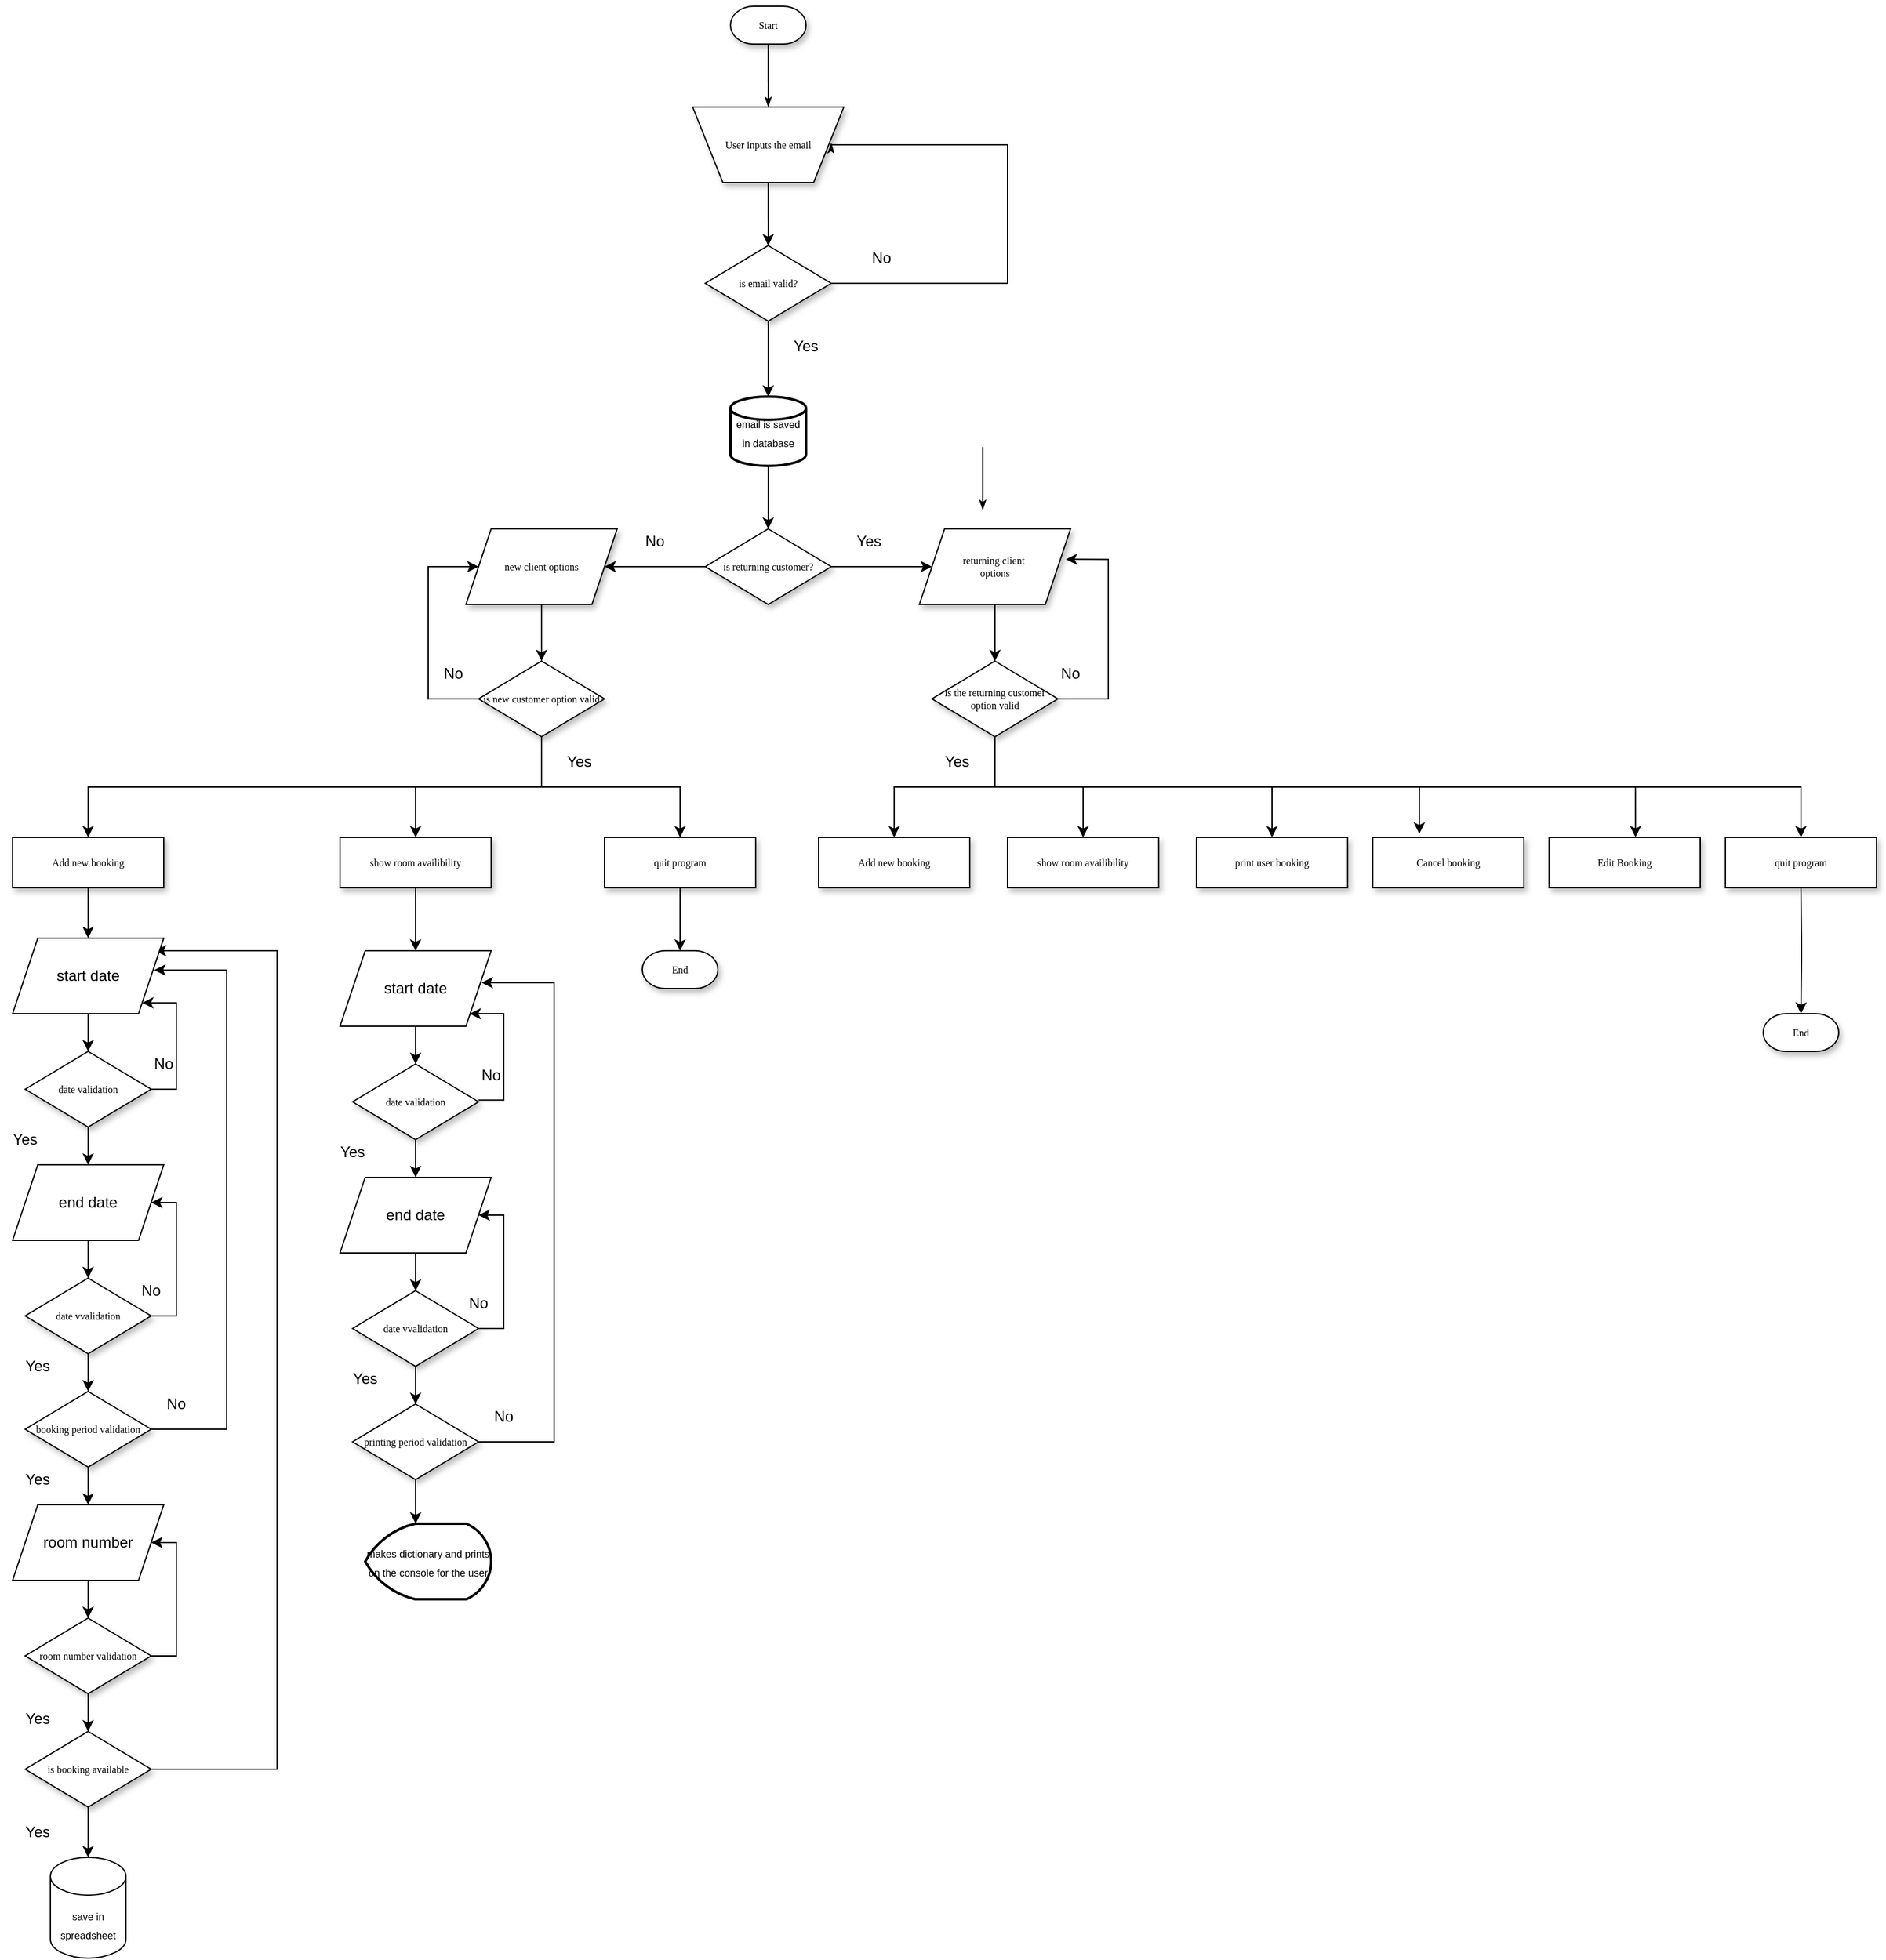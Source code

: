<mxfile version="14.9.4" type="github">
  <diagram name="Page-1" id="edf60f1a-56cd-e834-aa8a-f176f3a09ee4">
    <mxGraphModel dx="2081" dy="486" grid="1" gridSize="10" guides="1" tooltips="1" connect="1" arrows="1" fold="1" page="1" pageScale="1" pageWidth="1100" pageHeight="850" background="none" math="0" shadow="0">
      <root>
        <mxCell id="0" />
        <mxCell id="1" parent="0" />
        <mxCell id="KmHzGV0aC5s3RYFAU6T6-14" value="" style="edgeStyle=orthogonalEdgeStyle;rounded=0;orthogonalLoop=1;jettySize=auto;html=1;" edge="1" parent="1" source="60e70716793133e9-2" target="60e70716793133e9-7">
          <mxGeometry relative="1" as="geometry" />
        </mxCell>
        <mxCell id="60e70716793133e9-2" value="User inputs the email" style="shape=trapezoid;whiteSpace=wrap;html=1;rounded=0;shadow=1;labelBackgroundColor=none;strokeWidth=1;fontFamily=Verdana;fontSize=8;align=center;flipV=1;" parent="1" vertex="1">
          <mxGeometry x="460" y="90" width="120" height="60" as="geometry" />
        </mxCell>
        <mxCell id="60e70716793133e9-32" style="edgeStyle=orthogonalEdgeStyle;rounded=0;html=1;labelBackgroundColor=none;startSize=5;endArrow=classicThin;endFill=1;endSize=5;jettySize=auto;orthogonalLoop=1;strokeWidth=1;fontFamily=Verdana;fontSize=8;exitX=1;exitY=0.5;exitDx=0;exitDy=0;entryX=0.917;entryY=0.52;entryDx=0;entryDy=0;entryPerimeter=0;" parent="1" source="60e70716793133e9-7" target="60e70716793133e9-2" edge="1">
          <mxGeometry relative="1" as="geometry">
            <mxPoint x="770" y="230" as="sourcePoint" />
            <mxPoint x="690" y="120" as="targetPoint" />
            <Array as="points">
              <mxPoint x="710" y="230" />
              <mxPoint x="710" y="120" />
              <mxPoint x="570" y="120" />
            </Array>
          </mxGeometry>
        </mxCell>
        <mxCell id="KmHzGV0aC5s3RYFAU6T6-17" value="" style="edgeStyle=orthogonalEdgeStyle;rounded=0;orthogonalLoop=1;jettySize=auto;html=1;" edge="1" parent="1" source="60e70716793133e9-5" target="KmHzGV0aC5s3RYFAU6T6-16">
          <mxGeometry relative="1" as="geometry" />
        </mxCell>
        <mxCell id="KmHzGV0aC5s3RYFAU6T6-19" value="" style="edgeStyle=orthogonalEdgeStyle;rounded=0;orthogonalLoop=1;jettySize=auto;html=1;" edge="1" parent="1" source="60e70716793133e9-5" target="KmHzGV0aC5s3RYFAU6T6-18">
          <mxGeometry relative="1" as="geometry" />
        </mxCell>
        <mxCell id="60e70716793133e9-5" value="is returning customer?" style="rhombus;whiteSpace=wrap;html=1;rounded=0;shadow=1;labelBackgroundColor=none;strokeWidth=1;fontFamily=Verdana;fontSize=8;align=center;" parent="1" vertex="1">
          <mxGeometry x="470" y="425" width="100" height="60" as="geometry" />
        </mxCell>
        <mxCell id="KmHzGV0aC5s3RYFAU6T6-13" value="" style="edgeStyle=orthogonalEdgeStyle;rounded=0;orthogonalLoop=1;jettySize=auto;html=1;" edge="1" parent="1" source="60e70716793133e9-7" target="KmHzGV0aC5s3RYFAU6T6-3">
          <mxGeometry relative="1" as="geometry" />
        </mxCell>
        <mxCell id="60e70716793133e9-7" value="is email valid?" style="rhombus;whiteSpace=wrap;html=1;rounded=0;shadow=1;labelBackgroundColor=none;strokeWidth=1;fontFamily=Verdana;fontSize=8;align=center;" parent="1" vertex="1">
          <mxGeometry x="470" y="200" width="100" height="60" as="geometry" />
        </mxCell>
        <mxCell id="KmHzGV0aC5s3RYFAU6T6-25" style="edgeStyle=orthogonalEdgeStyle;rounded=0;orthogonalLoop=1;jettySize=auto;html=1;entryX=0.5;entryY=0;entryDx=0;entryDy=0;" edge="1" parent="1" source="60e70716793133e9-14" target="60e70716793133e9-16">
          <mxGeometry relative="1" as="geometry">
            <Array as="points">
              <mxPoint x="340" y="630" />
              <mxPoint x="-20" y="630" />
            </Array>
          </mxGeometry>
        </mxCell>
        <mxCell id="KmHzGV0aC5s3RYFAU6T6-28" style="edgeStyle=orthogonalEdgeStyle;rounded=0;orthogonalLoop=1;jettySize=auto;html=1;" edge="1" parent="1" source="60e70716793133e9-14" target="KmHzGV0aC5s3RYFAU6T6-27">
          <mxGeometry relative="1" as="geometry">
            <Array as="points">
              <mxPoint x="340" y="630" />
              <mxPoint x="450" y="630" />
            </Array>
          </mxGeometry>
        </mxCell>
        <mxCell id="KmHzGV0aC5s3RYFAU6T6-55" style="edgeStyle=orthogonalEdgeStyle;rounded=0;orthogonalLoop=1;jettySize=auto;html=1;entryX=0;entryY=0.5;entryDx=0;entryDy=0;" edge="1" parent="1" source="60e70716793133e9-14" target="KmHzGV0aC5s3RYFAU6T6-18">
          <mxGeometry relative="1" as="geometry">
            <mxPoint x="190" y="460" as="targetPoint" />
            <Array as="points">
              <mxPoint x="250" y="560" />
              <mxPoint x="250" y="455" />
            </Array>
          </mxGeometry>
        </mxCell>
        <mxCell id="KmHzGV0aC5s3RYFAU6T6-59" style="edgeStyle=orthogonalEdgeStyle;rounded=0;orthogonalLoop=1;jettySize=auto;html=1;" edge="1" parent="1" source="60e70716793133e9-14" target="KmHzGV0aC5s3RYFAU6T6-23">
          <mxGeometry relative="1" as="geometry" />
        </mxCell>
        <mxCell id="60e70716793133e9-14" value="is new customer option valid" style="rhombus;whiteSpace=wrap;html=1;rounded=0;shadow=1;labelBackgroundColor=none;strokeWidth=1;fontFamily=Verdana;fontSize=8;align=center;" parent="1" vertex="1">
          <mxGeometry x="290" y="530" width="100" height="60" as="geometry" />
        </mxCell>
        <mxCell id="KmHzGV0aC5s3RYFAU6T6-40" value="" style="edgeStyle=orthogonalEdgeStyle;rounded=0;orthogonalLoop=1;jettySize=auto;html=1;" edge="1" parent="1" source="60e70716793133e9-16" target="KmHzGV0aC5s3RYFAU6T6-36">
          <mxGeometry relative="1" as="geometry" />
        </mxCell>
        <mxCell id="60e70716793133e9-16" value="Add new booking" style="whiteSpace=wrap;html=1;rounded=0;shadow=1;labelBackgroundColor=none;strokeWidth=1;fontFamily=Verdana;fontSize=8;align=center;" parent="1" vertex="1">
          <mxGeometry x="-80" y="670" width="120" height="40" as="geometry" />
        </mxCell>
        <mxCell id="KmHzGV0aC5s3RYFAU6T6-32" style="edgeStyle=orthogonalEdgeStyle;rounded=0;orthogonalLoop=1;jettySize=auto;html=1;entryX=0.308;entryY=-0.072;entryDx=0;entryDy=0;entryPerimeter=0;" edge="1" parent="1" source="60e70716793133e9-17" target="60e70716793133e9-18">
          <mxGeometry relative="1" as="geometry">
            <Array as="points">
              <mxPoint x="700" y="630" />
              <mxPoint x="1037" y="630" />
            </Array>
          </mxGeometry>
        </mxCell>
        <mxCell id="KmHzGV0aC5s3RYFAU6T6-33" style="edgeStyle=orthogonalEdgeStyle;rounded=0;orthogonalLoop=1;jettySize=auto;html=1;entryX=0.572;entryY=-0.003;entryDx=0;entryDy=0;entryPerimeter=0;" edge="1" parent="1" source="60e70716793133e9-17" target="60e70716793133e9-27">
          <mxGeometry relative="1" as="geometry">
            <Array as="points">
              <mxPoint x="700" y="630" />
              <mxPoint x="1209" y="630" />
            </Array>
          </mxGeometry>
        </mxCell>
        <mxCell id="KmHzGV0aC5s3RYFAU6T6-34" style="edgeStyle=orthogonalEdgeStyle;rounded=0;orthogonalLoop=1;jettySize=auto;html=1;" edge="1" parent="1" source="60e70716793133e9-17" target="KmHzGV0aC5s3RYFAU6T6-24">
          <mxGeometry relative="1" as="geometry">
            <Array as="points">
              <mxPoint x="700" y="630" />
              <mxPoint x="920" y="630" />
            </Array>
          </mxGeometry>
        </mxCell>
        <mxCell id="KmHzGV0aC5s3RYFAU6T6-61" style="edgeStyle=orthogonalEdgeStyle;rounded=0;orthogonalLoop=1;jettySize=auto;html=1;" edge="1" parent="1" source="60e70716793133e9-17" target="KmHzGV0aC5s3RYFAU6T6-58">
          <mxGeometry relative="1" as="geometry" />
        </mxCell>
        <mxCell id="KmHzGV0aC5s3RYFAU6T6-62" style="edgeStyle=orthogonalEdgeStyle;rounded=0;orthogonalLoop=1;jettySize=auto;html=1;" edge="1" parent="1" source="60e70716793133e9-17" target="KmHzGV0aC5s3RYFAU6T6-57">
          <mxGeometry relative="1" as="geometry" />
        </mxCell>
        <mxCell id="KmHzGV0aC5s3RYFAU6T6-63" style="edgeStyle=orthogonalEdgeStyle;rounded=0;orthogonalLoop=1;jettySize=auto;html=1;" edge="1" parent="1" source="60e70716793133e9-17" target="KmHzGV0aC5s3RYFAU6T6-56">
          <mxGeometry relative="1" as="geometry">
            <Array as="points">
              <mxPoint x="700" y="630" />
              <mxPoint x="1340" y="630" />
            </Array>
          </mxGeometry>
        </mxCell>
        <mxCell id="KmHzGV0aC5s3RYFAU6T6-87" style="edgeStyle=orthogonalEdgeStyle;rounded=0;orthogonalLoop=1;jettySize=auto;html=1;entryX=0.969;entryY=0.403;entryDx=0;entryDy=0;entryPerimeter=0;" edge="1" parent="1" source="60e70716793133e9-17" target="KmHzGV0aC5s3RYFAU6T6-16">
          <mxGeometry relative="1" as="geometry">
            <Array as="points">
              <mxPoint x="790" y="560" />
              <mxPoint x="790" y="449" />
            </Array>
          </mxGeometry>
        </mxCell>
        <mxCell id="60e70716793133e9-17" value="is the returning customer option valid" style="rhombus;whiteSpace=wrap;html=1;rounded=0;shadow=1;labelBackgroundColor=none;strokeWidth=1;fontFamily=Verdana;fontSize=8;align=center;" parent="1" vertex="1">
          <mxGeometry x="650" y="530" width="100" height="60" as="geometry" />
        </mxCell>
        <mxCell id="60e70716793133e9-18" value="Cancel booking" style="whiteSpace=wrap;html=1;rounded=0;shadow=1;labelBackgroundColor=none;strokeWidth=1;fontFamily=Verdana;fontSize=8;align=center;" parent="1" vertex="1">
          <mxGeometry x="1000" y="670" width="120" height="40" as="geometry" />
        </mxCell>
        <mxCell id="KmHzGV0aC5s3RYFAU6T6-49" value="" style="edgeStyle=orthogonalEdgeStyle;rounded=0;orthogonalLoop=1;jettySize=auto;html=1;" edge="1" parent="1" source="60e70716793133e9-26" target="KmHzGV0aC5s3RYFAU6T6-48">
          <mxGeometry relative="1" as="geometry">
            <Array as="points">
              <mxPoint x="-20" y="1490" />
              <mxPoint x="-20" y="1490" />
            </Array>
          </mxGeometry>
        </mxCell>
        <mxCell id="KmHzGV0aC5s3RYFAU6T6-84" style="edgeStyle=orthogonalEdgeStyle;rounded=0;orthogonalLoop=1;jettySize=auto;html=1;" edge="1" parent="1" source="60e70716793133e9-26">
          <mxGeometry relative="1" as="geometry">
            <mxPoint x="33" y="760" as="targetPoint" />
            <Array as="points">
              <mxPoint x="130" y="1410" />
              <mxPoint x="130" y="760" />
              <mxPoint x="33" y="760" />
              <mxPoint x="33" y="757" />
              <mxPoint x="38" y="757" />
              <mxPoint x="38" y="760" />
            </Array>
          </mxGeometry>
        </mxCell>
        <mxCell id="60e70716793133e9-26" value="is booking available" style="rhombus;whiteSpace=wrap;html=1;rounded=0;shadow=1;labelBackgroundColor=none;strokeWidth=1;fontFamily=Verdana;fontSize=8;align=center;" parent="1" vertex="1">
          <mxGeometry x="-70" y="1380" width="100" height="60" as="geometry" />
        </mxCell>
        <mxCell id="60e70716793133e9-27" value="Edit Booking" style="whiteSpace=wrap;html=1;rounded=0;shadow=1;labelBackgroundColor=none;strokeWidth=1;fontFamily=Verdana;fontSize=8;align=center;" parent="1" vertex="1">
          <mxGeometry x="1140" y="670" width="120" height="40" as="geometry" />
        </mxCell>
        <mxCell id="60e70716793133e9-30" value="End" style="strokeWidth=1;html=1;shape=mxgraph.flowchart.terminator;whiteSpace=wrap;rounded=0;shadow=1;labelBackgroundColor=none;fontFamily=Verdana;fontSize=8;align=center;" parent="1" vertex="1">
          <mxGeometry x="420" y="760" width="60" height="30" as="geometry" />
        </mxCell>
        <mxCell id="KmHzGV0aC5s3RYFAU6T6-15" value="" style="edgeStyle=orthogonalEdgeStyle;rounded=0;orthogonalLoop=1;jettySize=auto;html=1;" edge="1" parent="1" source="KmHzGV0aC5s3RYFAU6T6-3" target="60e70716793133e9-5">
          <mxGeometry relative="1" as="geometry" />
        </mxCell>
        <mxCell id="KmHzGV0aC5s3RYFAU6T6-3" value="&lt;font style=&quot;font-size: 8px&quot;&gt;email is saved in database&lt;/font&gt;" style="strokeWidth=2;html=1;shape=mxgraph.flowchart.database;whiteSpace=wrap;" vertex="1" parent="1">
          <mxGeometry x="490" y="320" width="60" height="55" as="geometry" />
        </mxCell>
        <mxCell id="KmHzGV0aC5s3RYFAU6T6-4" style="edgeStyle=orthogonalEdgeStyle;rounded=0;html=1;labelBackgroundColor=none;startSize=5;endArrow=classicThin;endFill=1;endSize=5;jettySize=auto;orthogonalLoop=1;strokeWidth=1;fontFamily=Verdana;fontSize=8" edge="1" parent="1">
          <mxGeometry relative="1" as="geometry">
            <mxPoint x="690.31" y="360" as="sourcePoint" />
            <mxPoint x="690.0" y="409.97" as="targetPoint" />
            <Array as="points">
              <mxPoint x="689.69" y="409.97" />
              <mxPoint x="689.69" y="409.97" />
            </Array>
          </mxGeometry>
        </mxCell>
        <mxCell id="KmHzGV0aC5s3RYFAU6T6-6" value="Start" style="strokeWidth=1;html=1;shape=mxgraph.flowchart.terminator;whiteSpace=wrap;rounded=0;shadow=1;labelBackgroundColor=none;fontFamily=Verdana;fontSize=8;align=center;" vertex="1" parent="1">
          <mxGeometry x="490" y="10" width="60" height="30" as="geometry" />
        </mxCell>
        <mxCell id="KmHzGV0aC5s3RYFAU6T6-8" style="edgeStyle=orthogonalEdgeStyle;rounded=0;html=1;labelBackgroundColor=none;startSize=5;endArrow=classicThin;endFill=1;endSize=5;jettySize=auto;orthogonalLoop=1;strokeWidth=1;fontFamily=Verdana;fontSize=8" edge="1" parent="1">
          <mxGeometry relative="1" as="geometry">
            <mxPoint x="519.97" y="40" as="sourcePoint" />
            <mxPoint x="519.66" y="89.97" as="targetPoint" />
            <Array as="points">
              <mxPoint x="519.35" y="89.97" />
              <mxPoint x="519.35" y="89.97" />
            </Array>
          </mxGeometry>
        </mxCell>
        <mxCell id="KmHzGV0aC5s3RYFAU6T6-9" style="edgeStyle=orthogonalEdgeStyle;rounded=0;html=1;labelBackgroundColor=none;startSize=5;endArrow=classicThin;endFill=1;endSize=5;jettySize=auto;orthogonalLoop=1;strokeWidth=1;fontFamily=Verdana;fontSize=8" edge="1" parent="1">
          <mxGeometry relative="1" as="geometry">
            <mxPoint x="519.97" y="150" as="sourcePoint" />
            <mxPoint x="519.66" y="199.97" as="targetPoint" />
            <Array as="points">
              <mxPoint x="519.35" y="199.97" />
              <mxPoint x="519.35" y="199.97" />
            </Array>
          </mxGeometry>
        </mxCell>
        <mxCell id="KmHzGV0aC5s3RYFAU6T6-22" value="" style="edgeStyle=orthogonalEdgeStyle;rounded=0;orthogonalLoop=1;jettySize=auto;html=1;" edge="1" parent="1" source="KmHzGV0aC5s3RYFAU6T6-16" target="60e70716793133e9-17">
          <mxGeometry relative="1" as="geometry" />
        </mxCell>
        <mxCell id="KmHzGV0aC5s3RYFAU6T6-16" value="returning client&amp;nbsp;&lt;br&gt;options" style="shape=parallelogram;perimeter=parallelogramPerimeter;whiteSpace=wrap;html=1;fixedSize=1;rounded=0;shadow=1;fontFamily=Verdana;fontSize=8;strokeWidth=1;" vertex="1" parent="1">
          <mxGeometry x="640" y="425" width="120" height="60" as="geometry" />
        </mxCell>
        <mxCell id="KmHzGV0aC5s3RYFAU6T6-21" value="" style="edgeStyle=orthogonalEdgeStyle;rounded=0;orthogonalLoop=1;jettySize=auto;html=1;" edge="1" parent="1" source="KmHzGV0aC5s3RYFAU6T6-18" target="60e70716793133e9-14">
          <mxGeometry relative="1" as="geometry" />
        </mxCell>
        <mxCell id="KmHzGV0aC5s3RYFAU6T6-18" value="new client options" style="shape=parallelogram;perimeter=parallelogramPerimeter;whiteSpace=wrap;html=1;fixedSize=1;rounded=0;shadow=1;fontFamily=Verdana;fontSize=8;strokeWidth=1;" vertex="1" parent="1">
          <mxGeometry x="280" y="425" width="120" height="60" as="geometry" />
        </mxCell>
        <mxCell id="KmHzGV0aC5s3RYFAU6T6-108" value="" style="edgeStyle=orthogonalEdgeStyle;rounded=0;orthogonalLoop=1;jettySize=auto;html=1;" edge="1" parent="1" source="KmHzGV0aC5s3RYFAU6T6-23" target="KmHzGV0aC5s3RYFAU6T6-97">
          <mxGeometry relative="1" as="geometry" />
        </mxCell>
        <mxCell id="KmHzGV0aC5s3RYFAU6T6-23" value="show room availibility" style="whiteSpace=wrap;html=1;rounded=0;shadow=1;labelBackgroundColor=none;strokeWidth=1;fontFamily=Verdana;fontSize=8;align=center;" vertex="1" parent="1">
          <mxGeometry x="179.97" y="670" width="120" height="40" as="geometry" />
        </mxCell>
        <mxCell id="KmHzGV0aC5s3RYFAU6T6-24" value="print user booking" style="whiteSpace=wrap;html=1;rounded=0;shadow=1;labelBackgroundColor=none;strokeWidth=1;fontFamily=Verdana;fontSize=8;align=center;" vertex="1" parent="1">
          <mxGeometry x="860" y="670" width="120" height="40" as="geometry" />
        </mxCell>
        <mxCell id="KmHzGV0aC5s3RYFAU6T6-39" value="" style="edgeStyle=orthogonalEdgeStyle;rounded=0;orthogonalLoop=1;jettySize=auto;html=1;" edge="1" parent="1" source="KmHzGV0aC5s3RYFAU6T6-27" target="60e70716793133e9-30">
          <mxGeometry relative="1" as="geometry" />
        </mxCell>
        <mxCell id="KmHzGV0aC5s3RYFAU6T6-27" value="quit program" style="whiteSpace=wrap;html=1;rounded=0;shadow=1;labelBackgroundColor=none;strokeWidth=1;fontFamily=Verdana;fontSize=8;align=center;" vertex="1" parent="1">
          <mxGeometry x="390" y="670" width="120" height="40" as="geometry" />
        </mxCell>
        <mxCell id="KmHzGV0aC5s3RYFAU6T6-66" style="edgeStyle=orthogonalEdgeStyle;rounded=0;orthogonalLoop=1;jettySize=auto;html=1;" edge="1" parent="1" source="KmHzGV0aC5s3RYFAU6T6-36" target="KmHzGV0aC5s3RYFAU6T6-50">
          <mxGeometry relative="1" as="geometry" />
        </mxCell>
        <mxCell id="KmHzGV0aC5s3RYFAU6T6-36" value="start date" style="shape=parallelogram;perimeter=parallelogramPerimeter;whiteSpace=wrap;html=1;fixedSize=1;" vertex="1" parent="1">
          <mxGeometry x="-80" y="750" width="120" height="60" as="geometry" />
        </mxCell>
        <mxCell id="KmHzGV0aC5s3RYFAU6T6-68" value="" style="edgeStyle=orthogonalEdgeStyle;rounded=0;orthogonalLoop=1;jettySize=auto;html=1;" edge="1" parent="1" source="KmHzGV0aC5s3RYFAU6T6-37" target="KmHzGV0aC5s3RYFAU6T6-51">
          <mxGeometry relative="1" as="geometry" />
        </mxCell>
        <mxCell id="KmHzGV0aC5s3RYFAU6T6-37" value="end date" style="shape=parallelogram;perimeter=parallelogramPerimeter;whiteSpace=wrap;html=1;fixedSize=1;" vertex="1" parent="1">
          <mxGeometry x="-80" y="930" width="120" height="60" as="geometry" />
        </mxCell>
        <mxCell id="KmHzGV0aC5s3RYFAU6T6-72" value="" style="edgeStyle=orthogonalEdgeStyle;rounded=0;orthogonalLoop=1;jettySize=auto;html=1;" edge="1" parent="1" source="KmHzGV0aC5s3RYFAU6T6-38" target="KmHzGV0aC5s3RYFAU6T6-70">
          <mxGeometry relative="1" as="geometry" />
        </mxCell>
        <mxCell id="KmHzGV0aC5s3RYFAU6T6-38" value="room number" style="shape=parallelogram;perimeter=parallelogramPerimeter;whiteSpace=wrap;html=1;fixedSize=1;" vertex="1" parent="1">
          <mxGeometry x="-80" y="1200" width="120" height="60" as="geometry" />
        </mxCell>
        <mxCell id="KmHzGV0aC5s3RYFAU6T6-45" value="No" style="text;html=1;strokeColor=none;fillColor=none;align=center;verticalAlign=middle;whiteSpace=wrap;rounded=0;" vertex="1" parent="1">
          <mxGeometry x="590" y="200" width="40" height="20" as="geometry" />
        </mxCell>
        <mxCell id="KmHzGV0aC5s3RYFAU6T6-46" value="No" style="text;html=1;strokeColor=none;fillColor=none;align=center;verticalAlign=middle;whiteSpace=wrap;rounded=0;" vertex="1" parent="1">
          <mxGeometry x="20" y="840" width="40" height="20" as="geometry" />
        </mxCell>
        <mxCell id="KmHzGV0aC5s3RYFAU6T6-47" value="Yes" style="text;html=1;strokeColor=none;fillColor=none;align=center;verticalAlign=middle;whiteSpace=wrap;rounded=0;" vertex="1" parent="1">
          <mxGeometry x="-80" y="1450" width="40" height="20" as="geometry" />
        </mxCell>
        <mxCell id="KmHzGV0aC5s3RYFAU6T6-48" value="&lt;font style=&quot;font-size: 8px&quot;&gt;save in spreadsheet&lt;/font&gt;" style="shape=cylinder3;whiteSpace=wrap;html=1;boundedLbl=1;backgroundOutline=1;size=15;" vertex="1" parent="1">
          <mxGeometry x="-50" y="1480" width="60" height="80" as="geometry" />
        </mxCell>
        <mxCell id="KmHzGV0aC5s3RYFAU6T6-69" value="" style="edgeStyle=orthogonalEdgeStyle;rounded=0;orthogonalLoop=1;jettySize=auto;html=1;" edge="1" parent="1" source="KmHzGV0aC5s3RYFAU6T6-51" target="KmHzGV0aC5s3RYFAU6T6-52">
          <mxGeometry relative="1" as="geometry" />
        </mxCell>
        <mxCell id="KmHzGV0aC5s3RYFAU6T6-51" value="date vvalidation" style="rhombus;whiteSpace=wrap;html=1;rounded=0;shadow=1;labelBackgroundColor=none;strokeWidth=1;fontFamily=Verdana;fontSize=8;align=center;" vertex="1" parent="1">
          <mxGeometry x="-70" y="1020" width="100" height="60" as="geometry" />
        </mxCell>
        <mxCell id="KmHzGV0aC5s3RYFAU6T6-71" value="" style="edgeStyle=orthogonalEdgeStyle;rounded=0;orthogonalLoop=1;jettySize=auto;html=1;" edge="1" parent="1" source="KmHzGV0aC5s3RYFAU6T6-52" target="KmHzGV0aC5s3RYFAU6T6-38">
          <mxGeometry relative="1" as="geometry" />
        </mxCell>
        <mxCell id="KmHzGV0aC5s3RYFAU6T6-85" style="edgeStyle=orthogonalEdgeStyle;rounded=0;orthogonalLoop=1;jettySize=auto;html=1;entryX=0.937;entryY=0.423;entryDx=0;entryDy=0;entryPerimeter=0;" edge="1" parent="1" source="KmHzGV0aC5s3RYFAU6T6-52" target="KmHzGV0aC5s3RYFAU6T6-36">
          <mxGeometry relative="1" as="geometry">
            <mxPoint x="90" y="890" as="targetPoint" />
            <Array as="points">
              <mxPoint x="90" y="1140" />
              <mxPoint x="90" y="775" />
            </Array>
          </mxGeometry>
        </mxCell>
        <mxCell id="KmHzGV0aC5s3RYFAU6T6-52" value="booking period validation" style="rhombus;whiteSpace=wrap;html=1;rounded=0;shadow=1;labelBackgroundColor=none;strokeWidth=1;fontFamily=Verdana;fontSize=8;align=center;" vertex="1" parent="1">
          <mxGeometry x="-70" y="1110" width="100" height="60" as="geometry" />
        </mxCell>
        <mxCell id="KmHzGV0aC5s3RYFAU6T6-67" style="edgeStyle=orthogonalEdgeStyle;rounded=0;orthogonalLoop=1;jettySize=auto;html=1;" edge="1" parent="1" source="KmHzGV0aC5s3RYFAU6T6-50" target="KmHzGV0aC5s3RYFAU6T6-37">
          <mxGeometry relative="1" as="geometry" />
        </mxCell>
        <mxCell id="KmHzGV0aC5s3RYFAU6T6-79" style="edgeStyle=orthogonalEdgeStyle;rounded=0;orthogonalLoop=1;jettySize=auto;html=1;entryX=1;entryY=1;entryDx=0;entryDy=0;exitX=1;exitY=0.5;exitDx=0;exitDy=0;" edge="1" parent="1" source="KmHzGV0aC5s3RYFAU6T6-50" target="KmHzGV0aC5s3RYFAU6T6-36">
          <mxGeometry relative="1" as="geometry">
            <mxPoint x="210" y="780" as="targetPoint" />
            <Array as="points">
              <mxPoint x="50" y="870" />
              <mxPoint x="50" y="801" />
            </Array>
          </mxGeometry>
        </mxCell>
        <mxCell id="KmHzGV0aC5s3RYFAU6T6-50" value="date validation" style="rhombus;whiteSpace=wrap;html=1;rounded=0;shadow=1;labelBackgroundColor=none;strokeWidth=1;fontFamily=Verdana;fontSize=8;align=center;" vertex="1" parent="1">
          <mxGeometry x="-70" y="840" width="100" height="60" as="geometry" />
        </mxCell>
        <mxCell id="KmHzGV0aC5s3RYFAU6T6-56" value="quit program" style="whiteSpace=wrap;html=1;rounded=0;shadow=1;labelBackgroundColor=none;strokeWidth=1;fontFamily=Verdana;fontSize=8;align=center;" vertex="1" parent="1">
          <mxGeometry x="1280" y="670" width="120" height="40" as="geometry" />
        </mxCell>
        <mxCell id="KmHzGV0aC5s3RYFAU6T6-57" value="show room availibility" style="whiteSpace=wrap;html=1;rounded=0;shadow=1;labelBackgroundColor=none;strokeWidth=1;fontFamily=Verdana;fontSize=8;align=center;" vertex="1" parent="1">
          <mxGeometry x="710" y="670" width="120" height="40" as="geometry" />
        </mxCell>
        <mxCell id="KmHzGV0aC5s3RYFAU6T6-58" value="Add new booking" style="whiteSpace=wrap;html=1;rounded=0;shadow=1;labelBackgroundColor=none;strokeWidth=1;fontFamily=Verdana;fontSize=8;align=center;" vertex="1" parent="1">
          <mxGeometry x="560" y="670" width="120" height="40" as="geometry" />
        </mxCell>
        <mxCell id="KmHzGV0aC5s3RYFAU6T6-64" value="End" style="strokeWidth=1;html=1;shape=mxgraph.flowchart.terminator;whiteSpace=wrap;rounded=0;shadow=1;labelBackgroundColor=none;fontFamily=Verdana;fontSize=8;align=center;" vertex="1" parent="1">
          <mxGeometry x="1310" y="810" width="60" height="30" as="geometry" />
        </mxCell>
        <mxCell id="KmHzGV0aC5s3RYFAU6T6-65" value="" style="edgeStyle=orthogonalEdgeStyle;rounded=0;orthogonalLoop=1;jettySize=auto;html=1;" edge="1" parent="1" target="KmHzGV0aC5s3RYFAU6T6-64">
          <mxGeometry relative="1" as="geometry">
            <mxPoint x="1340" y="710" as="sourcePoint" />
          </mxGeometry>
        </mxCell>
        <mxCell id="KmHzGV0aC5s3RYFAU6T6-73" value="" style="edgeStyle=orthogonalEdgeStyle;rounded=0;orthogonalLoop=1;jettySize=auto;html=1;" edge="1" parent="1" source="KmHzGV0aC5s3RYFAU6T6-70" target="60e70716793133e9-26">
          <mxGeometry relative="1" as="geometry" />
        </mxCell>
        <mxCell id="KmHzGV0aC5s3RYFAU6T6-70" value="room number validation" style="rhombus;whiteSpace=wrap;html=1;rounded=0;shadow=1;labelBackgroundColor=none;strokeWidth=1;fontFamily=Verdana;fontSize=8;align=center;" vertex="1" parent="1">
          <mxGeometry x="-70" y="1290" width="100" height="60" as="geometry" />
        </mxCell>
        <mxCell id="KmHzGV0aC5s3RYFAU6T6-74" value="Yes" style="text;html=1;strokeColor=none;fillColor=none;align=center;verticalAlign=middle;whiteSpace=wrap;rounded=0;" vertex="1" parent="1">
          <mxGeometry x="-80" y="1360" width="40" height="20" as="geometry" />
        </mxCell>
        <mxCell id="KmHzGV0aC5s3RYFAU6T6-75" value="Yes" style="text;html=1;strokeColor=none;fillColor=none;align=center;verticalAlign=middle;whiteSpace=wrap;rounded=0;" vertex="1" parent="1">
          <mxGeometry x="-80" y="1170" width="40" height="20" as="geometry" />
        </mxCell>
        <mxCell id="KmHzGV0aC5s3RYFAU6T6-76" value="Yes" style="text;html=1;strokeColor=none;fillColor=none;align=center;verticalAlign=middle;whiteSpace=wrap;rounded=0;" vertex="1" parent="1">
          <mxGeometry x="-80" y="1080" width="40" height="20" as="geometry" />
        </mxCell>
        <mxCell id="KmHzGV0aC5s3RYFAU6T6-77" value="Yes" style="text;html=1;strokeColor=none;fillColor=none;align=center;verticalAlign=middle;whiteSpace=wrap;rounded=0;" vertex="1" parent="1">
          <mxGeometry x="-90" y="900" width="40" height="20" as="geometry" />
        </mxCell>
        <mxCell id="KmHzGV0aC5s3RYFAU6T6-80" style="edgeStyle=orthogonalEdgeStyle;rounded=0;orthogonalLoop=1;jettySize=auto;html=1;entryX=1;entryY=0.5;entryDx=0;entryDy=0;" edge="1" parent="1">
          <mxGeometry relative="1" as="geometry">
            <mxPoint x="30" y="960" as="targetPoint" />
            <mxPoint x="30" y="1050" as="sourcePoint" />
            <Array as="points">
              <mxPoint x="50" y="1050" />
              <mxPoint x="50" y="960" />
            </Array>
          </mxGeometry>
        </mxCell>
        <mxCell id="KmHzGV0aC5s3RYFAU6T6-81" value="No" style="text;html=1;strokeColor=none;fillColor=none;align=center;verticalAlign=middle;whiteSpace=wrap;rounded=0;" vertex="1" parent="1">
          <mxGeometry x="10" y="1020" width="40" height="20" as="geometry" />
        </mxCell>
        <mxCell id="KmHzGV0aC5s3RYFAU6T6-82" style="edgeStyle=orthogonalEdgeStyle;rounded=0;orthogonalLoop=1;jettySize=auto;html=1;entryX=1;entryY=0.5;entryDx=0;entryDy=0;exitX=1;exitY=0.5;exitDx=0;exitDy=0;" edge="1" parent="1">
          <mxGeometry relative="1" as="geometry">
            <mxPoint x="30.0" y="1229.98" as="targetPoint" />
            <mxPoint x="30.0" y="1319.98" as="sourcePoint" />
            <Array as="points">
              <mxPoint x="50.0" y="1319.98" />
              <mxPoint x="50.0" y="1229.98" />
            </Array>
          </mxGeometry>
        </mxCell>
        <mxCell id="KmHzGV0aC5s3RYFAU6T6-88" value="No" style="text;html=1;strokeColor=none;fillColor=none;align=center;verticalAlign=middle;whiteSpace=wrap;rounded=0;" vertex="1" parent="1">
          <mxGeometry x="250" y="530" width="40" height="20" as="geometry" />
        </mxCell>
        <mxCell id="KmHzGV0aC5s3RYFAU6T6-89" value="No" style="text;html=1;strokeColor=none;fillColor=none;align=center;verticalAlign=middle;whiteSpace=wrap;rounded=0;" vertex="1" parent="1">
          <mxGeometry x="740" y="530" width="40" height="20" as="geometry" />
        </mxCell>
        <mxCell id="KmHzGV0aC5s3RYFAU6T6-90" value="Yes" style="text;html=1;strokeColor=none;fillColor=none;align=center;verticalAlign=middle;whiteSpace=wrap;rounded=0;" vertex="1" parent="1">
          <mxGeometry x="350" y="600" width="40" height="20" as="geometry" />
        </mxCell>
        <mxCell id="KmHzGV0aC5s3RYFAU6T6-92" value="Yes" style="text;html=1;strokeColor=none;fillColor=none;align=center;verticalAlign=middle;whiteSpace=wrap;rounded=0;" vertex="1" parent="1">
          <mxGeometry x="650" y="600" width="40" height="20" as="geometry" />
        </mxCell>
        <mxCell id="KmHzGV0aC5s3RYFAU6T6-93" value="No" style="text;html=1;strokeColor=none;fillColor=none;align=center;verticalAlign=middle;whiteSpace=wrap;rounded=0;" vertex="1" parent="1">
          <mxGeometry x="410" y="425" width="40" height="20" as="geometry" />
        </mxCell>
        <mxCell id="KmHzGV0aC5s3RYFAU6T6-94" value="Yes" style="text;html=1;strokeColor=none;fillColor=none;align=center;verticalAlign=middle;whiteSpace=wrap;rounded=0;" vertex="1" parent="1">
          <mxGeometry x="580" y="425" width="40" height="20" as="geometry" />
        </mxCell>
        <mxCell id="KmHzGV0aC5s3RYFAU6T6-95" value="Yes" style="text;html=1;strokeColor=none;fillColor=none;align=center;verticalAlign=middle;whiteSpace=wrap;rounded=0;" vertex="1" parent="1">
          <mxGeometry x="530" y="270" width="40" height="20" as="geometry" />
        </mxCell>
        <mxCell id="KmHzGV0aC5s3RYFAU6T6-96" style="edgeStyle=orthogonalEdgeStyle;rounded=0;orthogonalLoop=1;jettySize=auto;html=1;" edge="1" parent="1" source="KmHzGV0aC5s3RYFAU6T6-97" target="KmHzGV0aC5s3RYFAU6T6-103">
          <mxGeometry relative="1" as="geometry" />
        </mxCell>
        <mxCell id="KmHzGV0aC5s3RYFAU6T6-97" value="start date" style="shape=parallelogram;perimeter=parallelogramPerimeter;whiteSpace=wrap;html=1;fixedSize=1;" vertex="1" parent="1">
          <mxGeometry x="179.97" y="760" width="120" height="60" as="geometry" />
        </mxCell>
        <mxCell id="KmHzGV0aC5s3RYFAU6T6-98" value="" style="edgeStyle=orthogonalEdgeStyle;rounded=0;orthogonalLoop=1;jettySize=auto;html=1;" edge="1" parent="1" source="KmHzGV0aC5s3RYFAU6T6-99">
          <mxGeometry relative="1" as="geometry">
            <mxPoint x="240.004" y="1030.021" as="targetPoint" />
          </mxGeometry>
        </mxCell>
        <mxCell id="KmHzGV0aC5s3RYFAU6T6-99" value="end date" style="shape=parallelogram;perimeter=parallelogramPerimeter;whiteSpace=wrap;html=1;fixedSize=1;" vertex="1" parent="1">
          <mxGeometry x="179.97" y="940" width="120" height="60" as="geometry" />
        </mxCell>
        <mxCell id="KmHzGV0aC5s3RYFAU6T6-100" style="edgeStyle=orthogonalEdgeStyle;rounded=0;orthogonalLoop=1;jettySize=auto;html=1;entryX=0.937;entryY=0.423;entryDx=0;entryDy=0;entryPerimeter=0;" edge="1" parent="1" source="KmHzGV0aC5s3RYFAU6T6-101" target="KmHzGV0aC5s3RYFAU6T6-97">
          <mxGeometry relative="1" as="geometry">
            <mxPoint x="349.97" y="900" as="targetPoint" />
            <Array as="points">
              <mxPoint x="349.97" y="1150" />
              <mxPoint x="349.97" y="785" />
            </Array>
          </mxGeometry>
        </mxCell>
        <mxCell id="KmHzGV0aC5s3RYFAU6T6-114" value="" style="edgeStyle=orthogonalEdgeStyle;rounded=0;orthogonalLoop=1;jettySize=auto;html=1;" edge="1" parent="1" source="KmHzGV0aC5s3RYFAU6T6-101">
          <mxGeometry relative="1" as="geometry">
            <mxPoint x="240.034" y="1215" as="targetPoint" />
          </mxGeometry>
        </mxCell>
        <mxCell id="KmHzGV0aC5s3RYFAU6T6-101" value="printing period validation" style="rhombus;whiteSpace=wrap;html=1;rounded=0;shadow=1;labelBackgroundColor=none;strokeWidth=1;fontFamily=Verdana;fontSize=8;align=center;" vertex="1" parent="1">
          <mxGeometry x="189.97" y="1120" width="100" height="60" as="geometry" />
        </mxCell>
        <mxCell id="KmHzGV0aC5s3RYFAU6T6-102" style="edgeStyle=orthogonalEdgeStyle;rounded=0;orthogonalLoop=1;jettySize=auto;html=1;" edge="1" parent="1" source="KmHzGV0aC5s3RYFAU6T6-103" target="KmHzGV0aC5s3RYFAU6T6-99">
          <mxGeometry relative="1" as="geometry" />
        </mxCell>
        <mxCell id="KmHzGV0aC5s3RYFAU6T6-103" value="date validation" style="rhombus;whiteSpace=wrap;html=1;rounded=0;shadow=1;labelBackgroundColor=none;strokeWidth=1;fontFamily=Verdana;fontSize=8;align=center;" vertex="1" parent="1">
          <mxGeometry x="189.97" y="850" width="100" height="60" as="geometry" />
        </mxCell>
        <mxCell id="KmHzGV0aC5s3RYFAU6T6-104" value="Yes" style="text;html=1;strokeColor=none;fillColor=none;align=center;verticalAlign=middle;whiteSpace=wrap;rounded=0;" vertex="1" parent="1">
          <mxGeometry x="179.97" y="1090" width="40" height="20" as="geometry" />
        </mxCell>
        <mxCell id="KmHzGV0aC5s3RYFAU6T6-105" value="Yes" style="text;html=1;strokeColor=none;fillColor=none;align=center;verticalAlign=middle;whiteSpace=wrap;rounded=0;" vertex="1" parent="1">
          <mxGeometry x="169.97" y="910" width="40" height="20" as="geometry" />
        </mxCell>
        <mxCell id="KmHzGV0aC5s3RYFAU6T6-106" style="edgeStyle=orthogonalEdgeStyle;rounded=0;orthogonalLoop=1;jettySize=auto;html=1;entryX=1;entryY=0.5;entryDx=0;entryDy=0;" edge="1" parent="1">
          <mxGeometry relative="1" as="geometry">
            <mxPoint x="289.97" y="970" as="targetPoint" />
            <mxPoint x="289.97" y="1060" as="sourcePoint" />
            <Array as="points">
              <mxPoint x="309.97" y="1060" />
              <mxPoint x="309.97" y="970" />
            </Array>
          </mxGeometry>
        </mxCell>
        <mxCell id="KmHzGV0aC5s3RYFAU6T6-107" value="No" style="text;html=1;strokeColor=none;fillColor=none;align=center;verticalAlign=middle;whiteSpace=wrap;rounded=0;" vertex="1" parent="1">
          <mxGeometry x="269.97" y="1030" width="40" height="20" as="geometry" />
        </mxCell>
        <mxCell id="KmHzGV0aC5s3RYFAU6T6-110" value="" style="edgeStyle=orthogonalEdgeStyle;rounded=0;orthogonalLoop=1;jettySize=auto;html=1;" edge="1" parent="1" source="KmHzGV0aC5s3RYFAU6T6-109" target="KmHzGV0aC5s3RYFAU6T6-101">
          <mxGeometry relative="1" as="geometry" />
        </mxCell>
        <mxCell id="KmHzGV0aC5s3RYFAU6T6-109" value="date vvalidation" style="rhombus;whiteSpace=wrap;html=1;rounded=0;shadow=1;labelBackgroundColor=none;strokeWidth=1;fontFamily=Verdana;fontSize=8;align=center;" vertex="1" parent="1">
          <mxGeometry x="189.97" y="1030" width="100" height="60" as="geometry" />
        </mxCell>
        <mxCell id="KmHzGV0aC5s3RYFAU6T6-111" value="No" style="text;html=1;strokeColor=none;fillColor=none;align=center;verticalAlign=middle;whiteSpace=wrap;rounded=0;" vertex="1" parent="1">
          <mxGeometry x="30" y="1110" width="40" height="20" as="geometry" />
        </mxCell>
        <mxCell id="KmHzGV0aC5s3RYFAU6T6-112" value="No" style="text;html=1;strokeColor=none;fillColor=none;align=center;verticalAlign=middle;whiteSpace=wrap;rounded=0;" vertex="1" parent="1">
          <mxGeometry x="290" y="1120" width="40" height="20" as="geometry" />
        </mxCell>
        <mxCell id="KmHzGV0aC5s3RYFAU6T6-116" value="&lt;font style=&quot;font-size: 8px&quot;&gt;makes dictionary and prints on the console for the user&lt;/font&gt;" style="strokeWidth=2;html=1;shape=mxgraph.flowchart.display;whiteSpace=wrap;" vertex="1" parent="1">
          <mxGeometry x="200" y="1215" width="100" height="60" as="geometry" />
        </mxCell>
        <mxCell id="KmHzGV0aC5s3RYFAU6T6-118" value="No" style="text;html=1;strokeColor=none;fillColor=none;align=center;verticalAlign=middle;whiteSpace=wrap;rounded=0;" vertex="1" parent="1">
          <mxGeometry x="280" y="848.62" width="40" height="20" as="geometry" />
        </mxCell>
        <mxCell id="KmHzGV0aC5s3RYFAU6T6-119" style="edgeStyle=orthogonalEdgeStyle;rounded=0;orthogonalLoop=1;jettySize=auto;html=1;entryX=1;entryY=1;entryDx=0;entryDy=0;exitX=1;exitY=0.5;exitDx=0;exitDy=0;" edge="1" parent="1">
          <mxGeometry relative="1" as="geometry">
            <mxPoint x="282.857" y="810.049" as="targetPoint" />
            <mxPoint x="290" y="878.62" as="sourcePoint" />
            <Array as="points">
              <mxPoint x="310" y="878.62" />
              <mxPoint x="310" y="809.62" />
            </Array>
          </mxGeometry>
        </mxCell>
      </root>
    </mxGraphModel>
  </diagram>
</mxfile>
